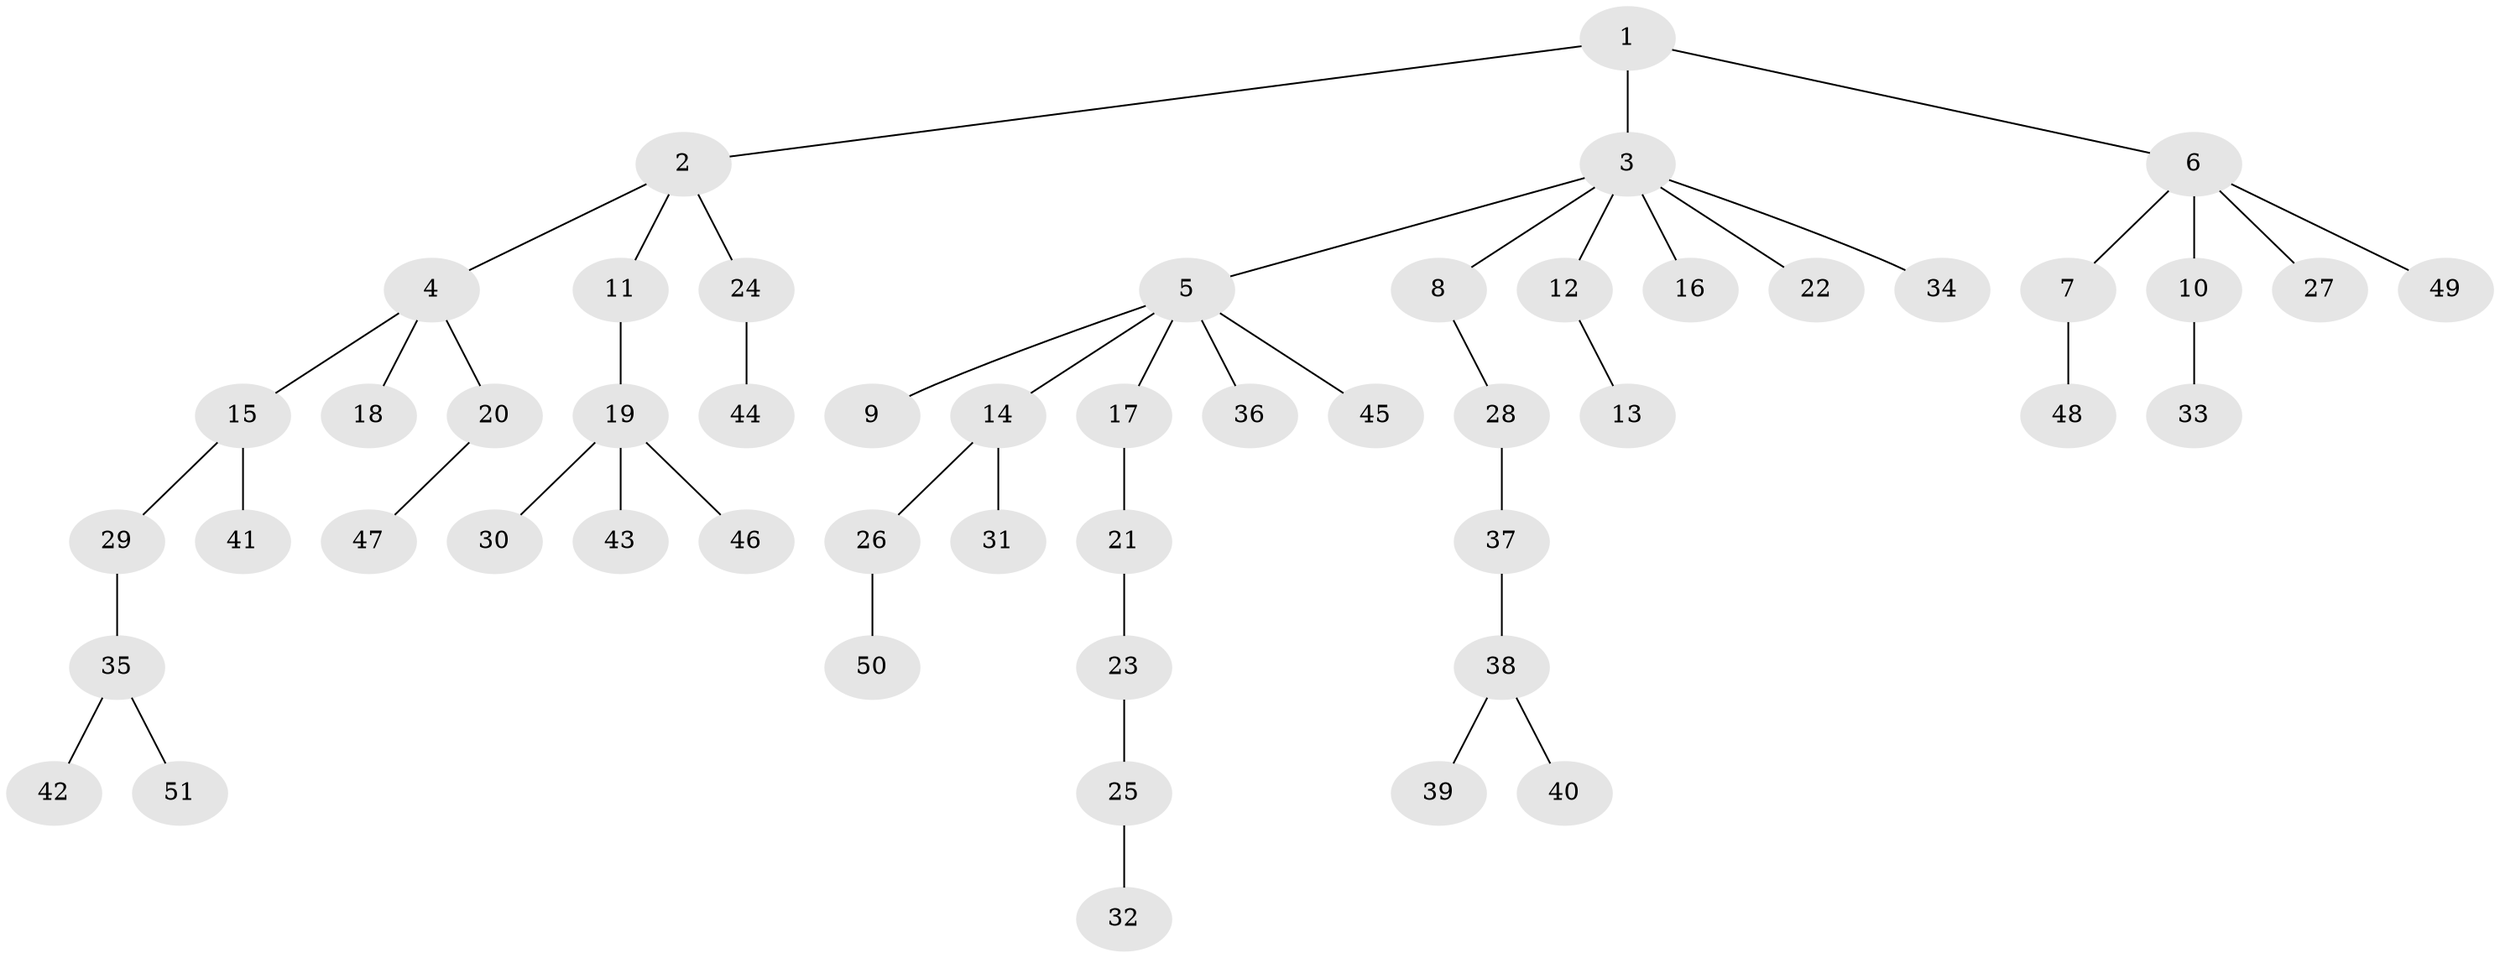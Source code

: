 // coarse degree distribution, {3: 0.09523809523809523, 4: 0.09523809523809523, 2: 0.23809523809523808, 1: 0.5238095238095238, 5: 0.047619047619047616}
// Generated by graph-tools (version 1.1) at 2025/37/03/04/25 23:37:26]
// undirected, 51 vertices, 50 edges
graph export_dot {
  node [color=gray90,style=filled];
  1;
  2;
  3;
  4;
  5;
  6;
  7;
  8;
  9;
  10;
  11;
  12;
  13;
  14;
  15;
  16;
  17;
  18;
  19;
  20;
  21;
  22;
  23;
  24;
  25;
  26;
  27;
  28;
  29;
  30;
  31;
  32;
  33;
  34;
  35;
  36;
  37;
  38;
  39;
  40;
  41;
  42;
  43;
  44;
  45;
  46;
  47;
  48;
  49;
  50;
  51;
  1 -- 2;
  1 -- 3;
  1 -- 6;
  2 -- 4;
  2 -- 11;
  2 -- 24;
  3 -- 5;
  3 -- 8;
  3 -- 12;
  3 -- 16;
  3 -- 22;
  3 -- 34;
  4 -- 15;
  4 -- 18;
  4 -- 20;
  5 -- 9;
  5 -- 14;
  5 -- 17;
  5 -- 36;
  5 -- 45;
  6 -- 7;
  6 -- 10;
  6 -- 27;
  6 -- 49;
  7 -- 48;
  8 -- 28;
  10 -- 33;
  11 -- 19;
  12 -- 13;
  14 -- 26;
  14 -- 31;
  15 -- 29;
  15 -- 41;
  17 -- 21;
  19 -- 30;
  19 -- 43;
  19 -- 46;
  20 -- 47;
  21 -- 23;
  23 -- 25;
  24 -- 44;
  25 -- 32;
  26 -- 50;
  28 -- 37;
  29 -- 35;
  35 -- 42;
  35 -- 51;
  37 -- 38;
  38 -- 39;
  38 -- 40;
}
